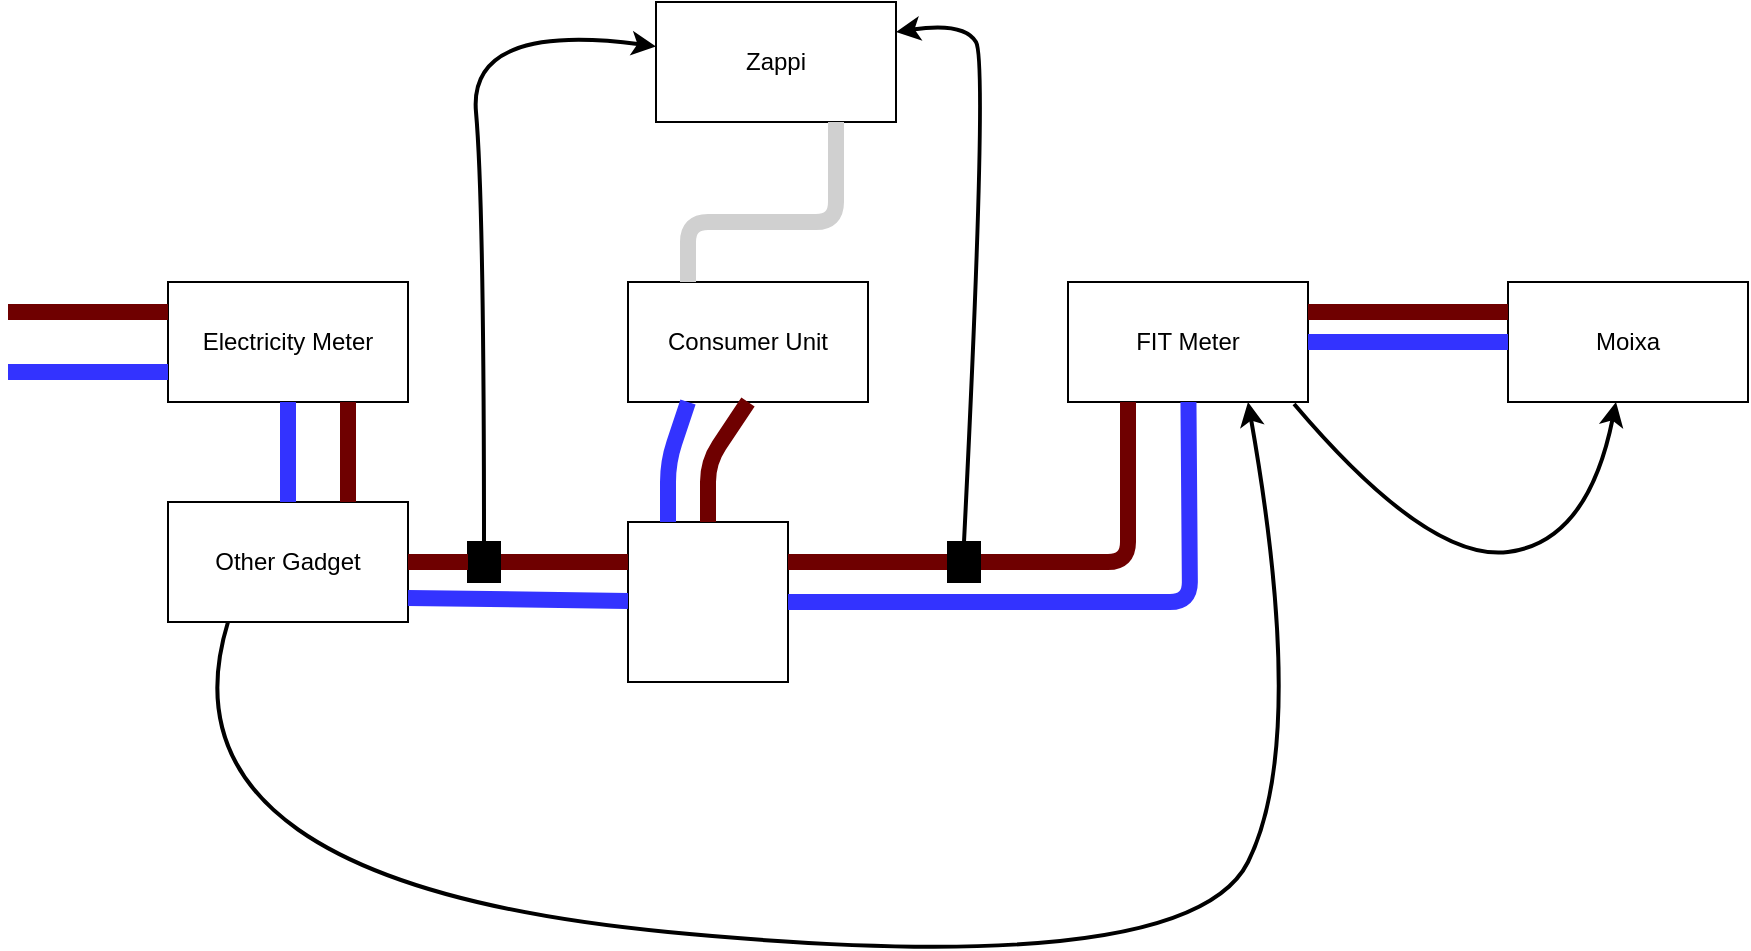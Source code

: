 <mxfile version="13.3.9" type="github">
  <diagram id="mzG0-uQFuKnF71DLqjv8" name="Page-1">
    <mxGraphModel dx="946" dy="662" grid="1" gridSize="10" guides="1" tooltips="1" connect="1" arrows="1" fold="1" page="1" pageScale="1" pageWidth="1169" pageHeight="827" math="0" shadow="0">
      <root>
        <mxCell id="0" />
        <mxCell id="1" parent="0" />
        <mxCell id="Y6NIe_As-xSgo9Me_90i-1" value="Consumer Unit" style="rounded=0;whiteSpace=wrap;html=1;" vertex="1" parent="1">
          <mxGeometry x="340" y="200" width="120" height="60" as="geometry" />
        </mxCell>
        <mxCell id="Y6NIe_As-xSgo9Me_90i-2" value="Electricity Meter" style="rounded=0;whiteSpace=wrap;html=1;" vertex="1" parent="1">
          <mxGeometry x="110" y="200" width="120" height="60" as="geometry" />
        </mxCell>
        <mxCell id="Y6NIe_As-xSgo9Me_90i-3" value="Zappi" style="rounded=0;whiteSpace=wrap;html=1;" vertex="1" parent="1">
          <mxGeometry x="354" y="60" width="120" height="60" as="geometry" />
        </mxCell>
        <mxCell id="Y6NIe_As-xSgo9Me_90i-4" value="FIT Meter" style="rounded=0;whiteSpace=wrap;html=1;" vertex="1" parent="1">
          <mxGeometry x="560" y="200" width="120" height="60" as="geometry" />
        </mxCell>
        <mxCell id="Y6NIe_As-xSgo9Me_90i-5" value="Other Gadget" style="rounded=0;whiteSpace=wrap;html=1;" vertex="1" parent="1">
          <mxGeometry x="110" y="310" width="120" height="60" as="geometry" />
        </mxCell>
        <mxCell id="Y6NIe_As-xSgo9Me_90i-6" value="Moixa" style="rounded=0;whiteSpace=wrap;html=1;" vertex="1" parent="1">
          <mxGeometry x="780" y="200" width="120" height="60" as="geometry" />
        </mxCell>
        <mxCell id="Y6NIe_As-xSgo9Me_90i-7" value="" style="endArrow=none;html=1;strokeColor=#3333FF;entryX=0;entryY=0.75;entryDx=0;entryDy=0;strokeWidth=8;" edge="1" parent="1" target="Y6NIe_As-xSgo9Me_90i-2">
          <mxGeometry width="50" height="50" relative="1" as="geometry">
            <mxPoint x="30" y="245" as="sourcePoint" />
            <mxPoint x="510" y="330" as="targetPoint" />
            <Array as="points" />
          </mxGeometry>
        </mxCell>
        <mxCell id="Y6NIe_As-xSgo9Me_90i-8" value="" style="endArrow=none;html=1;strokeColor=#6F0000;entryX=0;entryY=0.25;entryDx=0;entryDy=0;strokeWidth=8;fillColor=#a20025;" edge="1" parent="1" target="Y6NIe_As-xSgo9Me_90i-2">
          <mxGeometry width="50" height="50" relative="1" as="geometry">
            <mxPoint x="30" y="215" as="sourcePoint" />
            <mxPoint x="120" y="255" as="targetPoint" />
            <Array as="points" />
          </mxGeometry>
        </mxCell>
        <mxCell id="Y6NIe_As-xSgo9Me_90i-9" value="" style="endArrow=none;html=1;strokeColor=#3333FF;entryX=0.5;entryY=1;entryDx=0;entryDy=0;strokeWidth=8;exitX=0.5;exitY=0;exitDx=0;exitDy=0;" edge="1" parent="1" source="Y6NIe_As-xSgo9Me_90i-5" target="Y6NIe_As-xSgo9Me_90i-2">
          <mxGeometry width="50" height="50" relative="1" as="geometry">
            <mxPoint x="50" y="265" as="sourcePoint" />
            <mxPoint x="130" y="265" as="targetPoint" />
            <Array as="points" />
          </mxGeometry>
        </mxCell>
        <mxCell id="Y6NIe_As-xSgo9Me_90i-10" value="" style="endArrow=none;html=1;strokeColor=#6F0000;entryX=0.75;entryY=1;entryDx=0;entryDy=0;strokeWidth=8;exitX=0.75;exitY=0;exitDx=0;exitDy=0;fillColor=#a20025;" edge="1" parent="1" source="Y6NIe_As-xSgo9Me_90i-5" target="Y6NIe_As-xSgo9Me_90i-2">
          <mxGeometry width="50" height="50" relative="1" as="geometry">
            <mxPoint x="60" y="275" as="sourcePoint" />
            <mxPoint x="140" y="275" as="targetPoint" />
            <Array as="points" />
          </mxGeometry>
        </mxCell>
        <mxCell id="Y6NIe_As-xSgo9Me_90i-11" value="" style="curved=1;endArrow=classic;html=1;strokeColor=#000000;strokeWidth=2;exitX=0.25;exitY=1;exitDx=0;exitDy=0;entryX=0.75;entryY=1;entryDx=0;entryDy=0;" edge="1" parent="1" source="Y6NIe_As-xSgo9Me_90i-5" target="Y6NIe_As-xSgo9Me_90i-4">
          <mxGeometry width="50" height="50" relative="1" as="geometry">
            <mxPoint x="460" y="380" as="sourcePoint" />
            <mxPoint x="510" y="330" as="targetPoint" />
            <Array as="points">
              <mxPoint x="100" y="500" />
              <mxPoint x="620" y="550" />
              <mxPoint x="680" y="430" />
            </Array>
          </mxGeometry>
        </mxCell>
        <mxCell id="Y6NIe_As-xSgo9Me_90i-12" value="" style="whiteSpace=wrap;html=1;aspect=fixed;" vertex="1" parent="1">
          <mxGeometry x="340" y="320" width="80" height="80" as="geometry" />
        </mxCell>
        <mxCell id="Y6NIe_As-xSgo9Me_90i-13" value="" style="endArrow=none;html=1;strokeWidth=8;strokeColor=#3333FF;" edge="1" parent="1" target="Y6NIe_As-xSgo9Me_90i-12">
          <mxGeometry width="50" height="50" relative="1" as="geometry">
            <mxPoint x="230" y="358" as="sourcePoint" />
            <mxPoint x="260" y="350" as="targetPoint" />
            <Array as="points" />
          </mxGeometry>
        </mxCell>
        <mxCell id="Y6NIe_As-xSgo9Me_90i-14" value="" style="endArrow=none;html=1;strokeColor=#6F0000;strokeWidth=8;exitX=1;exitY=0.5;exitDx=0;exitDy=0;fillColor=#a20025;entryX=0;entryY=0.25;entryDx=0;entryDy=0;" edge="1" parent="1" source="Y6NIe_As-xSgo9Me_90i-22" target="Y6NIe_As-xSgo9Me_90i-12">
          <mxGeometry width="50" height="50" relative="1" as="geometry">
            <mxPoint x="210" y="320" as="sourcePoint" />
            <mxPoint x="290" y="330" as="targetPoint" />
            <Array as="points" />
          </mxGeometry>
        </mxCell>
        <mxCell id="Y6NIe_As-xSgo9Me_90i-15" value="" style="endArrow=none;html=1;strokeColor=#6F0000;strokeWidth=8;exitX=1;exitY=0.25;exitDx=0;exitDy=0;fillColor=#a20025;entryX=0.25;entryY=1;entryDx=0;entryDy=0;" edge="1" parent="1" source="Y6NIe_As-xSgo9Me_90i-12" target="Y6NIe_As-xSgo9Me_90i-4">
          <mxGeometry width="50" height="50" relative="1" as="geometry">
            <mxPoint x="510" y="330" as="sourcePoint" />
            <mxPoint x="600" y="330" as="targetPoint" />
            <Array as="points">
              <mxPoint x="590" y="340" />
            </Array>
          </mxGeometry>
        </mxCell>
        <mxCell id="Y6NIe_As-xSgo9Me_90i-16" value="" style="endArrow=none;html=1;strokeWidth=8;fillColor=#0050ef;strokeColor=#3333FF;" edge="1" parent="1" target="Y6NIe_As-xSgo9Me_90i-4">
          <mxGeometry width="50" height="50" relative="1" as="geometry">
            <mxPoint x="420" y="360" as="sourcePoint" />
            <mxPoint x="490" y="359.5" as="targetPoint" />
            <Array as="points">
              <mxPoint x="621" y="360" />
            </Array>
          </mxGeometry>
        </mxCell>
        <mxCell id="Y6NIe_As-xSgo9Me_90i-17" value="" style="endArrow=none;html=1;strokeWidth=8;exitX=0.25;exitY=0;exitDx=0;exitDy=0;fillColor=#0050ef;entryX=0.25;entryY=1;entryDx=0;entryDy=0;strokeColor=#3333FF;" edge="1" parent="1" source="Y6NIe_As-xSgo9Me_90i-12" target="Y6NIe_As-xSgo9Me_90i-1">
          <mxGeometry width="50" height="50" relative="1" as="geometry">
            <mxPoint x="280" y="280" as="sourcePoint" />
            <mxPoint x="370" y="280" as="targetPoint" />
            <Array as="points">
              <mxPoint x="360" y="290" />
            </Array>
          </mxGeometry>
        </mxCell>
        <mxCell id="Y6NIe_As-xSgo9Me_90i-18" value="" style="endArrow=none;html=1;strokeColor=#6F0000;strokeWidth=8;fillColor=#a20025;entryX=0.5;entryY=1;entryDx=0;entryDy=0;" edge="1" parent="1" source="Y6NIe_As-xSgo9Me_90i-12" target="Y6NIe_As-xSgo9Me_90i-1">
          <mxGeometry width="50" height="50" relative="1" as="geometry">
            <mxPoint x="384" y="290" as="sourcePoint" />
            <mxPoint x="474" y="290" as="targetPoint" />
            <Array as="points">
              <mxPoint x="380" y="290" />
            </Array>
          </mxGeometry>
        </mxCell>
        <mxCell id="Y6NIe_As-xSgo9Me_90i-19" value="" style="endArrow=none;html=1;strokeColor=#6F0000;strokeWidth=8;fillColor=#a20025;entryX=0;entryY=0.25;entryDx=0;entryDy=0;exitX=1;exitY=0.25;exitDx=0;exitDy=0;" edge="1" parent="1" source="Y6NIe_As-xSgo9Me_90i-4" target="Y6NIe_As-xSgo9Me_90i-6">
          <mxGeometry width="50" height="50" relative="1" as="geometry">
            <mxPoint x="680" y="220" as="sourcePoint" />
            <mxPoint x="770" y="220" as="targetPoint" />
            <Array as="points" />
          </mxGeometry>
        </mxCell>
        <mxCell id="Y6NIe_As-xSgo9Me_90i-20" value="" style="endArrow=none;html=1;strokeWidth=8;fillColor=#0050ef;entryX=0;entryY=0.5;entryDx=0;entryDy=0;exitX=1;exitY=0.5;exitDx=0;exitDy=0;strokeColor=#3333FF;" edge="1" parent="1" source="Y6NIe_As-xSgo9Me_90i-4" target="Y6NIe_As-xSgo9Me_90i-6">
          <mxGeometry width="50" height="50" relative="1" as="geometry">
            <mxPoint x="690" y="225" as="sourcePoint" />
            <mxPoint x="790" y="225" as="targetPoint" />
            <Array as="points" />
          </mxGeometry>
        </mxCell>
        <mxCell id="Y6NIe_As-xSgo9Me_90i-21" value="" style="endArrow=none;html=1;strokeWidth=8;exitX=0.25;exitY=0;exitDx=0;exitDy=0;fillColor=#647687;entryX=0.75;entryY=1;entryDx=0;entryDy=0;strokeColor=#D0D0D0;" edge="1" parent="1" source="Y6NIe_As-xSgo9Me_90i-1" target="Y6NIe_As-xSgo9Me_90i-3">
          <mxGeometry width="50" height="50" relative="1" as="geometry">
            <mxPoint x="340" y="170" as="sourcePoint" />
            <mxPoint x="510" y="90" as="targetPoint" />
            <Array as="points">
              <mxPoint x="370" y="170" />
              <mxPoint x="444" y="170" />
            </Array>
          </mxGeometry>
        </mxCell>
        <mxCell id="Y6NIe_As-xSgo9Me_90i-22" value="" style="rounded=0;whiteSpace=wrap;html=1;fillColor=#000000;" vertex="1" parent="1">
          <mxGeometry x="260" y="330" width="16" height="20" as="geometry" />
        </mxCell>
        <mxCell id="Y6NIe_As-xSgo9Me_90i-24" value="" style="endArrow=none;html=1;strokeColor=#6F0000;strokeWidth=8;exitX=1;exitY=0.5;exitDx=0;exitDy=0;fillColor=#a20025;entryX=0;entryY=0.5;entryDx=0;entryDy=0;" edge="1" parent="1" source="Y6NIe_As-xSgo9Me_90i-5" target="Y6NIe_As-xSgo9Me_90i-22">
          <mxGeometry width="50" height="50" relative="1" as="geometry">
            <mxPoint x="230" y="340" as="sourcePoint" />
            <mxPoint x="340" y="340" as="targetPoint" />
            <Array as="points" />
          </mxGeometry>
        </mxCell>
        <mxCell id="Y6NIe_As-xSgo9Me_90i-25" value="" style="curved=1;endArrow=classic;html=1;strokeColor=#000000;strokeWidth=2;exitX=0.5;exitY=0;exitDx=0;exitDy=0;" edge="1" parent="1" source="Y6NIe_As-xSgo9Me_90i-22" target="Y6NIe_As-xSgo9Me_90i-3">
          <mxGeometry width="50" height="50" relative="1" as="geometry">
            <mxPoint x="460" y="380" as="sourcePoint" />
            <mxPoint x="350" y="70" as="targetPoint" />
            <Array as="points">
              <mxPoint x="268" y="160" />
              <mxPoint x="260" y="70" />
            </Array>
          </mxGeometry>
        </mxCell>
        <mxCell id="Y6NIe_As-xSgo9Me_90i-27" value="" style="rounded=0;whiteSpace=wrap;html=1;fillColor=#000000;" vertex="1" parent="1">
          <mxGeometry x="500" y="330" width="16" height="20" as="geometry" />
        </mxCell>
        <mxCell id="Y6NIe_As-xSgo9Me_90i-28" value="" style="curved=1;endArrow=classic;html=1;strokeColor=#000000;strokeWidth=2;exitX=0.5;exitY=0;exitDx=0;exitDy=0;entryX=1;entryY=0.25;entryDx=0;entryDy=0;" edge="1" parent="1" source="Y6NIe_As-xSgo9Me_90i-27" target="Y6NIe_As-xSgo9Me_90i-3">
          <mxGeometry width="50" height="50" relative="1" as="geometry">
            <mxPoint x="700" y="380" as="sourcePoint" />
            <mxPoint x="594" y="68.571" as="targetPoint" />
            <Array as="points">
              <mxPoint x="520" y="90" />
              <mxPoint x="508" y="70" />
            </Array>
          </mxGeometry>
        </mxCell>
        <mxCell id="Y6NIe_As-xSgo9Me_90i-29" value="" style="curved=1;endArrow=classic;html=1;strokeColor=#000000;strokeWidth=2;exitX=0.942;exitY=1.017;exitDx=0;exitDy=0;exitPerimeter=0;entryX=0.45;entryY=1;entryDx=0;entryDy=0;entryPerimeter=0;" edge="1" parent="1" source="Y6NIe_As-xSgo9Me_90i-4" target="Y6NIe_As-xSgo9Me_90i-6">
          <mxGeometry width="50" height="50" relative="1" as="geometry">
            <mxPoint x="760" y="440" as="sourcePoint" />
            <mxPoint x="830" y="270" as="targetPoint" />
            <Array as="points">
              <mxPoint x="740" y="340" />
              <mxPoint x="820" y="330" />
            </Array>
          </mxGeometry>
        </mxCell>
      </root>
    </mxGraphModel>
  </diagram>
</mxfile>
